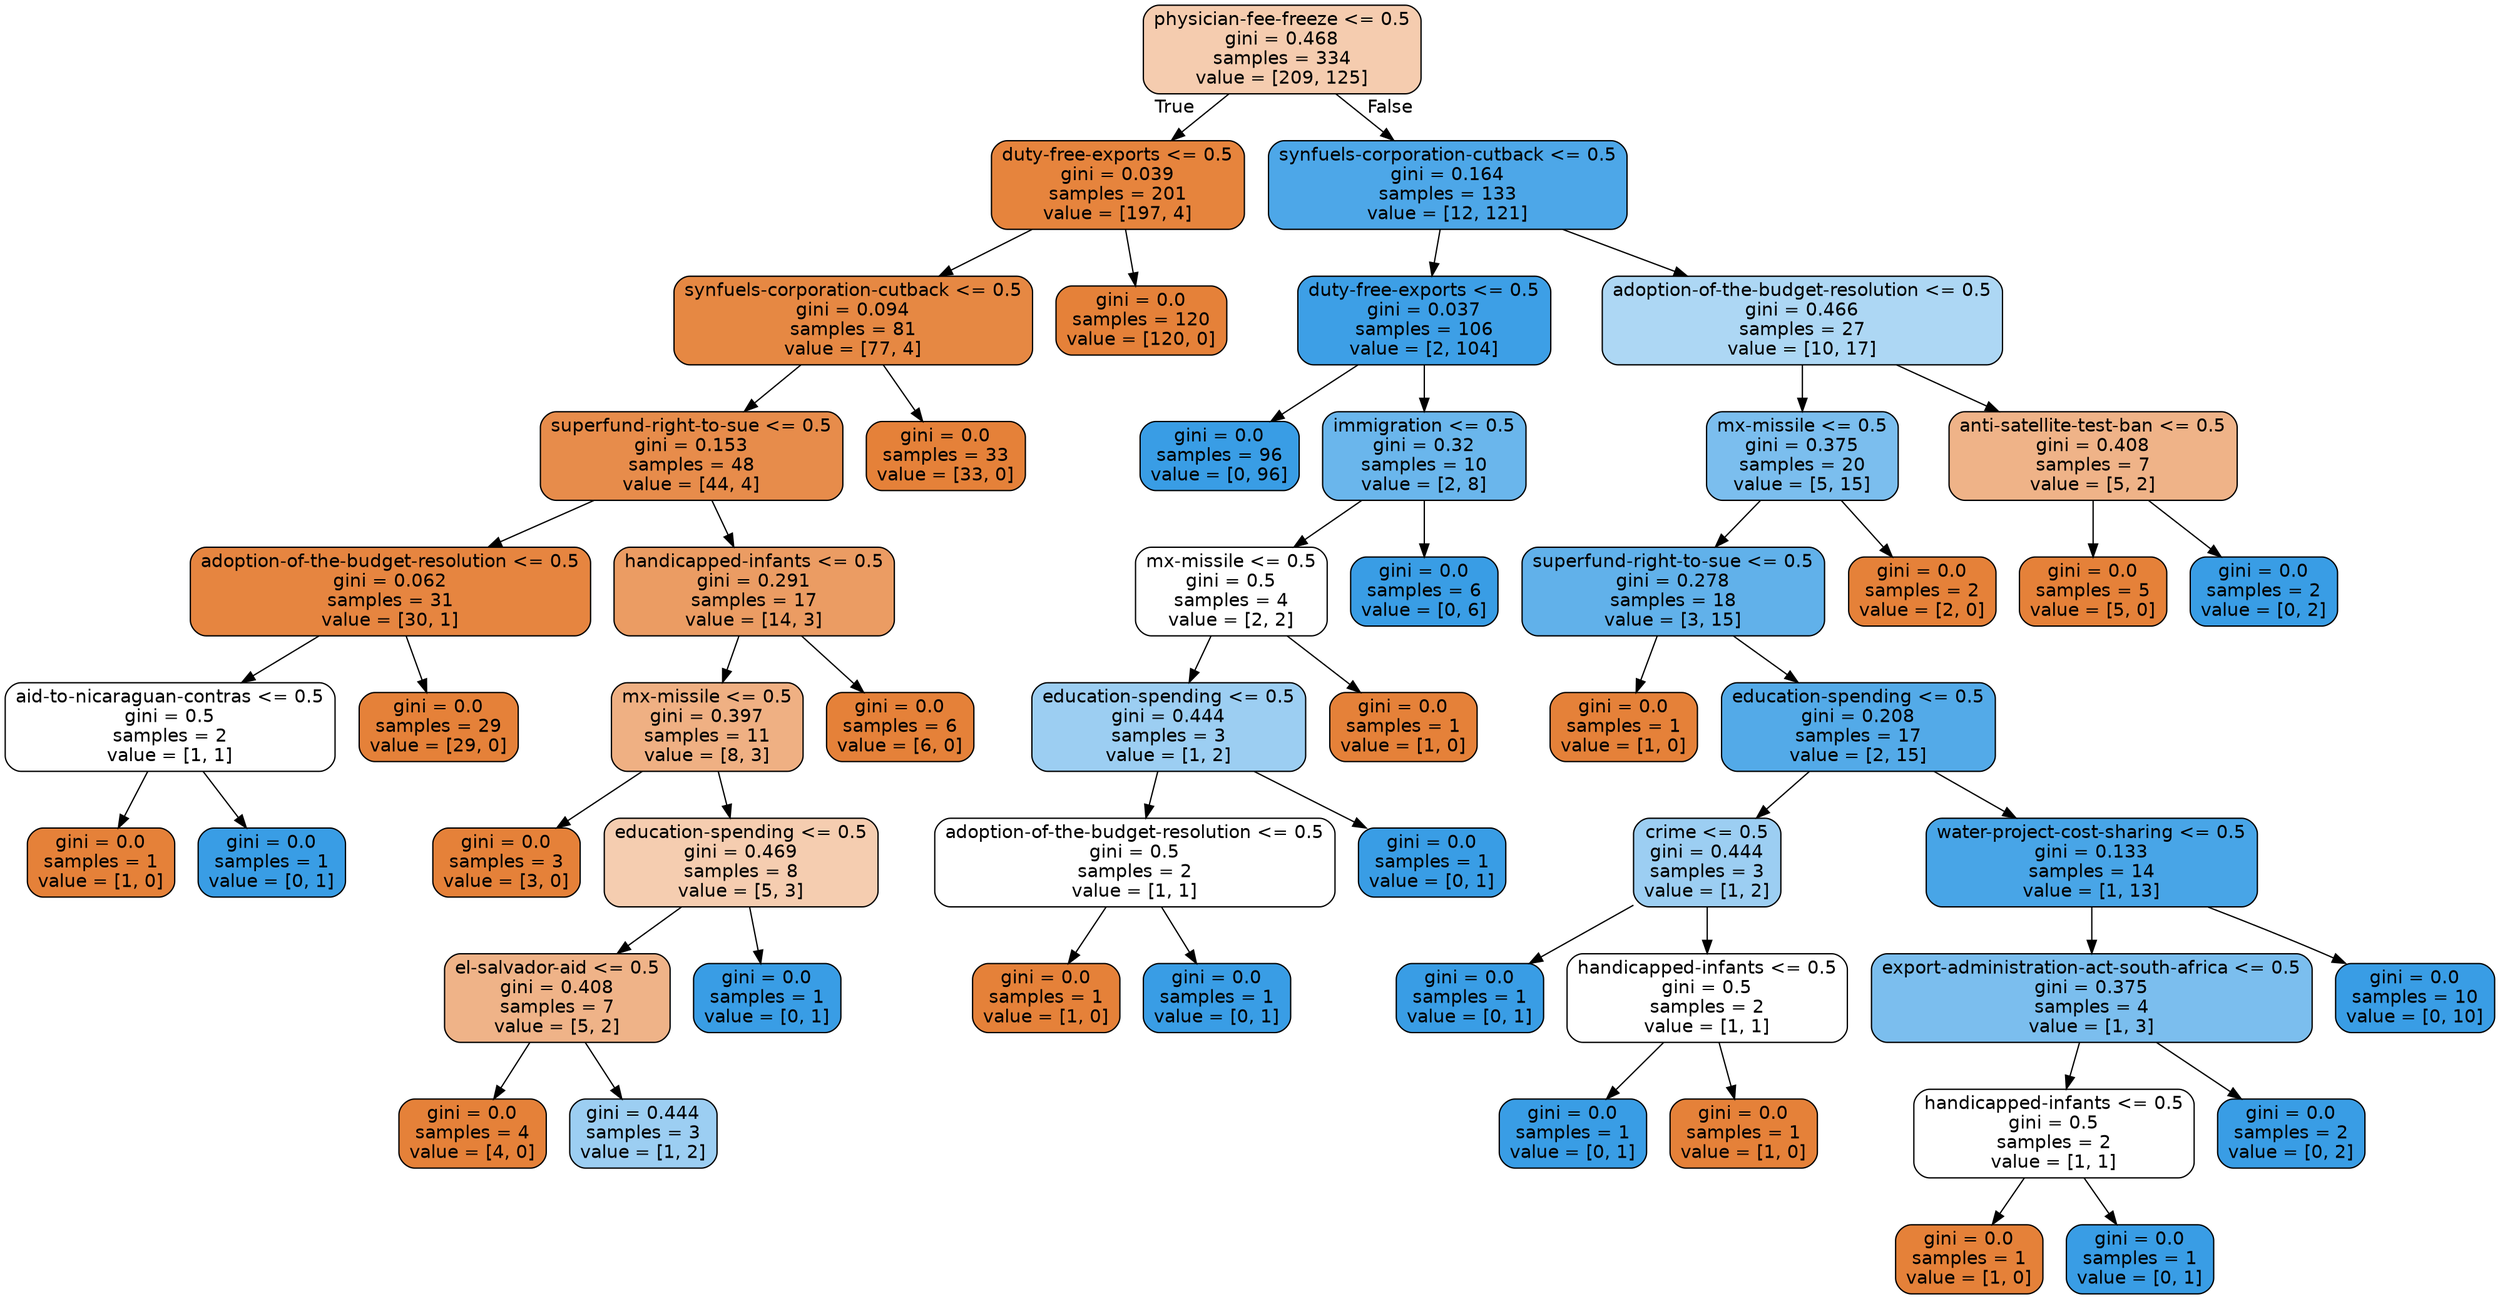 digraph Tree {
node [shape=box, style="filled, rounded", color="black", fontname="helvetica"] ;
edge [fontname="helvetica"] ;
0 [label="physician-fee-freeze <= 0.5\ngini = 0.468\nsamples = 334\nvalue = [209, 125]", fillcolor="#f5ccaf"] ;
1 [label="duty-free-exports <= 0.5\ngini = 0.039\nsamples = 201\nvalue = [197, 4]", fillcolor="#e6843d"] ;
0 -> 1 [labeldistance=2.5, labelangle=45, headlabel="True"] ;
2 [label="synfuels-corporation-cutback <= 0.5\ngini = 0.094\nsamples = 81\nvalue = [77, 4]", fillcolor="#e68843"] ;
1 -> 2 ;
3 [label="superfund-right-to-sue <= 0.5\ngini = 0.153\nsamples = 48\nvalue = [44, 4]", fillcolor="#e78c4b"] ;
2 -> 3 ;
4 [label="adoption-of-the-budget-resolution <= 0.5\ngini = 0.062\nsamples = 31\nvalue = [30, 1]", fillcolor="#e68540"] ;
3 -> 4 ;
5 [label="aid-to-nicaraguan-contras <= 0.5\ngini = 0.5\nsamples = 2\nvalue = [1, 1]", fillcolor="#ffffff"] ;
4 -> 5 ;
6 [label="gini = 0.0\nsamples = 1\nvalue = [1, 0]", fillcolor="#e58139"] ;
5 -> 6 ;
7 [label="gini = 0.0\nsamples = 1\nvalue = [0, 1]", fillcolor="#399de5"] ;
5 -> 7 ;
8 [label="gini = 0.0\nsamples = 29\nvalue = [29, 0]", fillcolor="#e58139"] ;
4 -> 8 ;
9 [label="handicapped-infants <= 0.5\ngini = 0.291\nsamples = 17\nvalue = [14, 3]", fillcolor="#eb9c63"] ;
3 -> 9 ;
10 [label="mx-missile <= 0.5\ngini = 0.397\nsamples = 11\nvalue = [8, 3]", fillcolor="#efb083"] ;
9 -> 10 ;
11 [label="gini = 0.0\nsamples = 3\nvalue = [3, 0]", fillcolor="#e58139"] ;
10 -> 11 ;
12 [label="education-spending <= 0.5\ngini = 0.469\nsamples = 8\nvalue = [5, 3]", fillcolor="#f5cdb0"] ;
10 -> 12 ;
13 [label="el-salvador-aid <= 0.5\ngini = 0.408\nsamples = 7\nvalue = [5, 2]", fillcolor="#efb388"] ;
12 -> 13 ;
14 [label="gini = 0.0\nsamples = 4\nvalue = [4, 0]", fillcolor="#e58139"] ;
13 -> 14 ;
15 [label="gini = 0.444\nsamples = 3\nvalue = [1, 2]", fillcolor="#9ccef2"] ;
13 -> 15 ;
16 [label="gini = 0.0\nsamples = 1\nvalue = [0, 1]", fillcolor="#399de5"] ;
12 -> 16 ;
17 [label="gini = 0.0\nsamples = 6\nvalue = [6, 0]", fillcolor="#e58139"] ;
9 -> 17 ;
18 [label="gini = 0.0\nsamples = 33\nvalue = [33, 0]", fillcolor="#e58139"] ;
2 -> 18 ;
19 [label="gini = 0.0\nsamples = 120\nvalue = [120, 0]", fillcolor="#e58139"] ;
1 -> 19 ;
20 [label="synfuels-corporation-cutback <= 0.5\ngini = 0.164\nsamples = 133\nvalue = [12, 121]", fillcolor="#4da7e8"] ;
0 -> 20 [labeldistance=2.5, labelangle=-45, headlabel="False"] ;
21 [label="duty-free-exports <= 0.5\ngini = 0.037\nsamples = 106\nvalue = [2, 104]", fillcolor="#3d9fe6"] ;
20 -> 21 ;
22 [label="gini = 0.0\nsamples = 96\nvalue = [0, 96]", fillcolor="#399de5"] ;
21 -> 22 ;
23 [label="immigration <= 0.5\ngini = 0.32\nsamples = 10\nvalue = [2, 8]", fillcolor="#6ab6ec"] ;
21 -> 23 ;
24 [label="mx-missile <= 0.5\ngini = 0.5\nsamples = 4\nvalue = [2, 2]", fillcolor="#ffffff"] ;
23 -> 24 ;
25 [label="education-spending <= 0.5\ngini = 0.444\nsamples = 3\nvalue = [1, 2]", fillcolor="#9ccef2"] ;
24 -> 25 ;
26 [label="adoption-of-the-budget-resolution <= 0.5\ngini = 0.5\nsamples = 2\nvalue = [1, 1]", fillcolor="#ffffff"] ;
25 -> 26 ;
27 [label="gini = 0.0\nsamples = 1\nvalue = [1, 0]", fillcolor="#e58139"] ;
26 -> 27 ;
28 [label="gini = 0.0\nsamples = 1\nvalue = [0, 1]", fillcolor="#399de5"] ;
26 -> 28 ;
29 [label="gini = 0.0\nsamples = 1\nvalue = [0, 1]", fillcolor="#399de5"] ;
25 -> 29 ;
30 [label="gini = 0.0\nsamples = 1\nvalue = [1, 0]", fillcolor="#e58139"] ;
24 -> 30 ;
31 [label="gini = 0.0\nsamples = 6\nvalue = [0, 6]", fillcolor="#399de5"] ;
23 -> 31 ;
32 [label="adoption-of-the-budget-resolution <= 0.5\ngini = 0.466\nsamples = 27\nvalue = [10, 17]", fillcolor="#add7f4"] ;
20 -> 32 ;
33 [label="mx-missile <= 0.5\ngini = 0.375\nsamples = 20\nvalue = [5, 15]", fillcolor="#7bbeee"] ;
32 -> 33 ;
34 [label="superfund-right-to-sue <= 0.5\ngini = 0.278\nsamples = 18\nvalue = [3, 15]", fillcolor="#61b1ea"] ;
33 -> 34 ;
35 [label="gini = 0.0\nsamples = 1\nvalue = [1, 0]", fillcolor="#e58139"] ;
34 -> 35 ;
36 [label="education-spending <= 0.5\ngini = 0.208\nsamples = 17\nvalue = [2, 15]", fillcolor="#53aae8"] ;
34 -> 36 ;
37 [label="crime <= 0.5\ngini = 0.444\nsamples = 3\nvalue = [1, 2]", fillcolor="#9ccef2"] ;
36 -> 37 ;
38 [label="gini = 0.0\nsamples = 1\nvalue = [0, 1]", fillcolor="#399de5"] ;
37 -> 38 ;
39 [label="handicapped-infants <= 0.5\ngini = 0.5\nsamples = 2\nvalue = [1, 1]", fillcolor="#ffffff"] ;
37 -> 39 ;
40 [label="gini = 0.0\nsamples = 1\nvalue = [0, 1]", fillcolor="#399de5"] ;
39 -> 40 ;
41 [label="gini = 0.0\nsamples = 1\nvalue = [1, 0]", fillcolor="#e58139"] ;
39 -> 41 ;
42 [label="water-project-cost-sharing <= 0.5\ngini = 0.133\nsamples = 14\nvalue = [1, 13]", fillcolor="#48a5e7"] ;
36 -> 42 ;
43 [label="export-administration-act-south-africa <= 0.5\ngini = 0.375\nsamples = 4\nvalue = [1, 3]", fillcolor="#7bbeee"] ;
42 -> 43 ;
44 [label="handicapped-infants <= 0.5\ngini = 0.5\nsamples = 2\nvalue = [1, 1]", fillcolor="#ffffff"] ;
43 -> 44 ;
45 [label="gini = 0.0\nsamples = 1\nvalue = [1, 0]", fillcolor="#e58139"] ;
44 -> 45 ;
46 [label="gini = 0.0\nsamples = 1\nvalue = [0, 1]", fillcolor="#399de5"] ;
44 -> 46 ;
47 [label="gini = 0.0\nsamples = 2\nvalue = [0, 2]", fillcolor="#399de5"] ;
43 -> 47 ;
48 [label="gini = 0.0\nsamples = 10\nvalue = [0, 10]", fillcolor="#399de5"] ;
42 -> 48 ;
49 [label="gini = 0.0\nsamples = 2\nvalue = [2, 0]", fillcolor="#e58139"] ;
33 -> 49 ;
50 [label="anti-satellite-test-ban <= 0.5\ngini = 0.408\nsamples = 7\nvalue = [5, 2]", fillcolor="#efb388"] ;
32 -> 50 ;
51 [label="gini = 0.0\nsamples = 5\nvalue = [5, 0]", fillcolor="#e58139"] ;
50 -> 51 ;
52 [label="gini = 0.0\nsamples = 2\nvalue = [0, 2]", fillcolor="#399de5"] ;
50 -> 52 ;
}